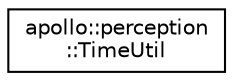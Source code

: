 digraph "Graphical Class Hierarchy"
{
  edge [fontname="Helvetica",fontsize="10",labelfontname="Helvetica",labelfontsize="10"];
  node [fontname="Helvetica",fontsize="10",shape=record];
  rankdir="LR";
  Node1 [label="apollo::perception\l::TimeUtil",height=0.2,width=0.4,color="black", fillcolor="white", style="filled",URL="$classapollo_1_1perception_1_1TimeUtil.html"];
}

